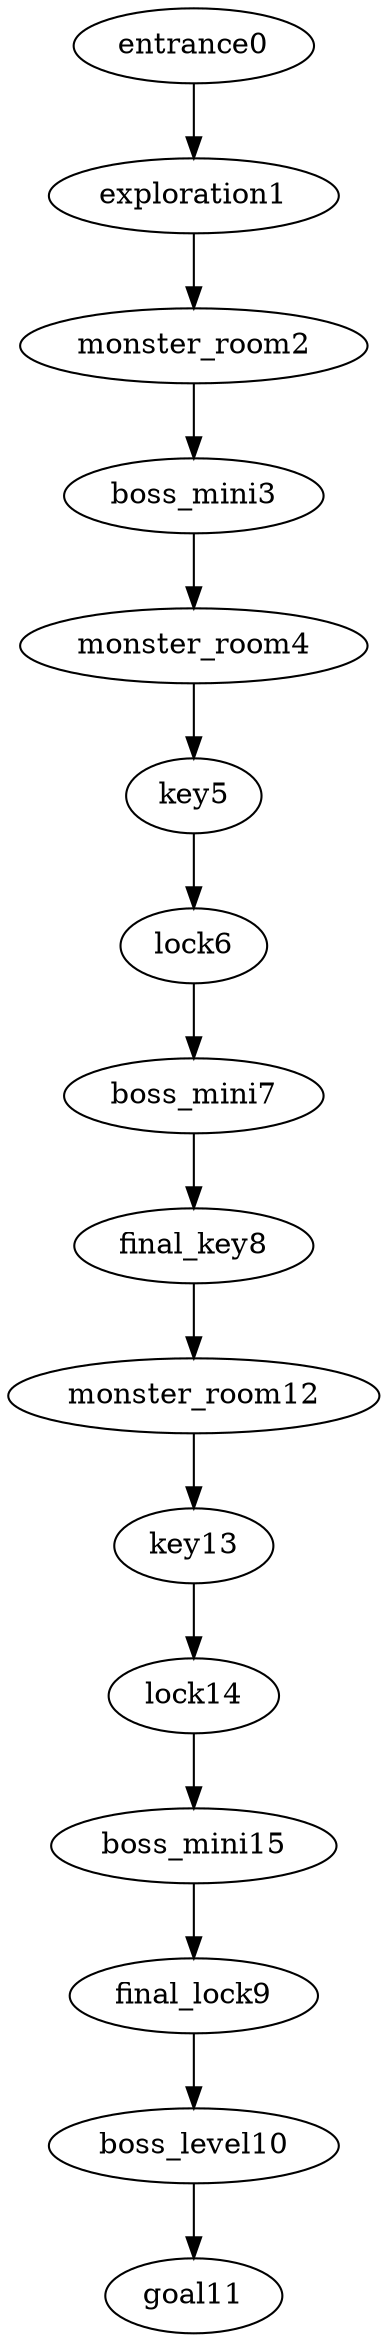 digraph mission {
entrance0 -> exploration1
exploration1 -> monster_room2
monster_room2 -> boss_mini3
boss_mini3 -> monster_room4
monster_room4 -> key5
key5 -> lock6
lock6 -> boss_mini7
boss_mini7 -> final_key8
final_key8 -> monster_room12
final_lock9 -> boss_level10
boss_level10 -> goal11
monster_room12 -> key13
key13 -> lock14
lock14 -> boss_mini15
boss_mini15 -> final_lock9
}